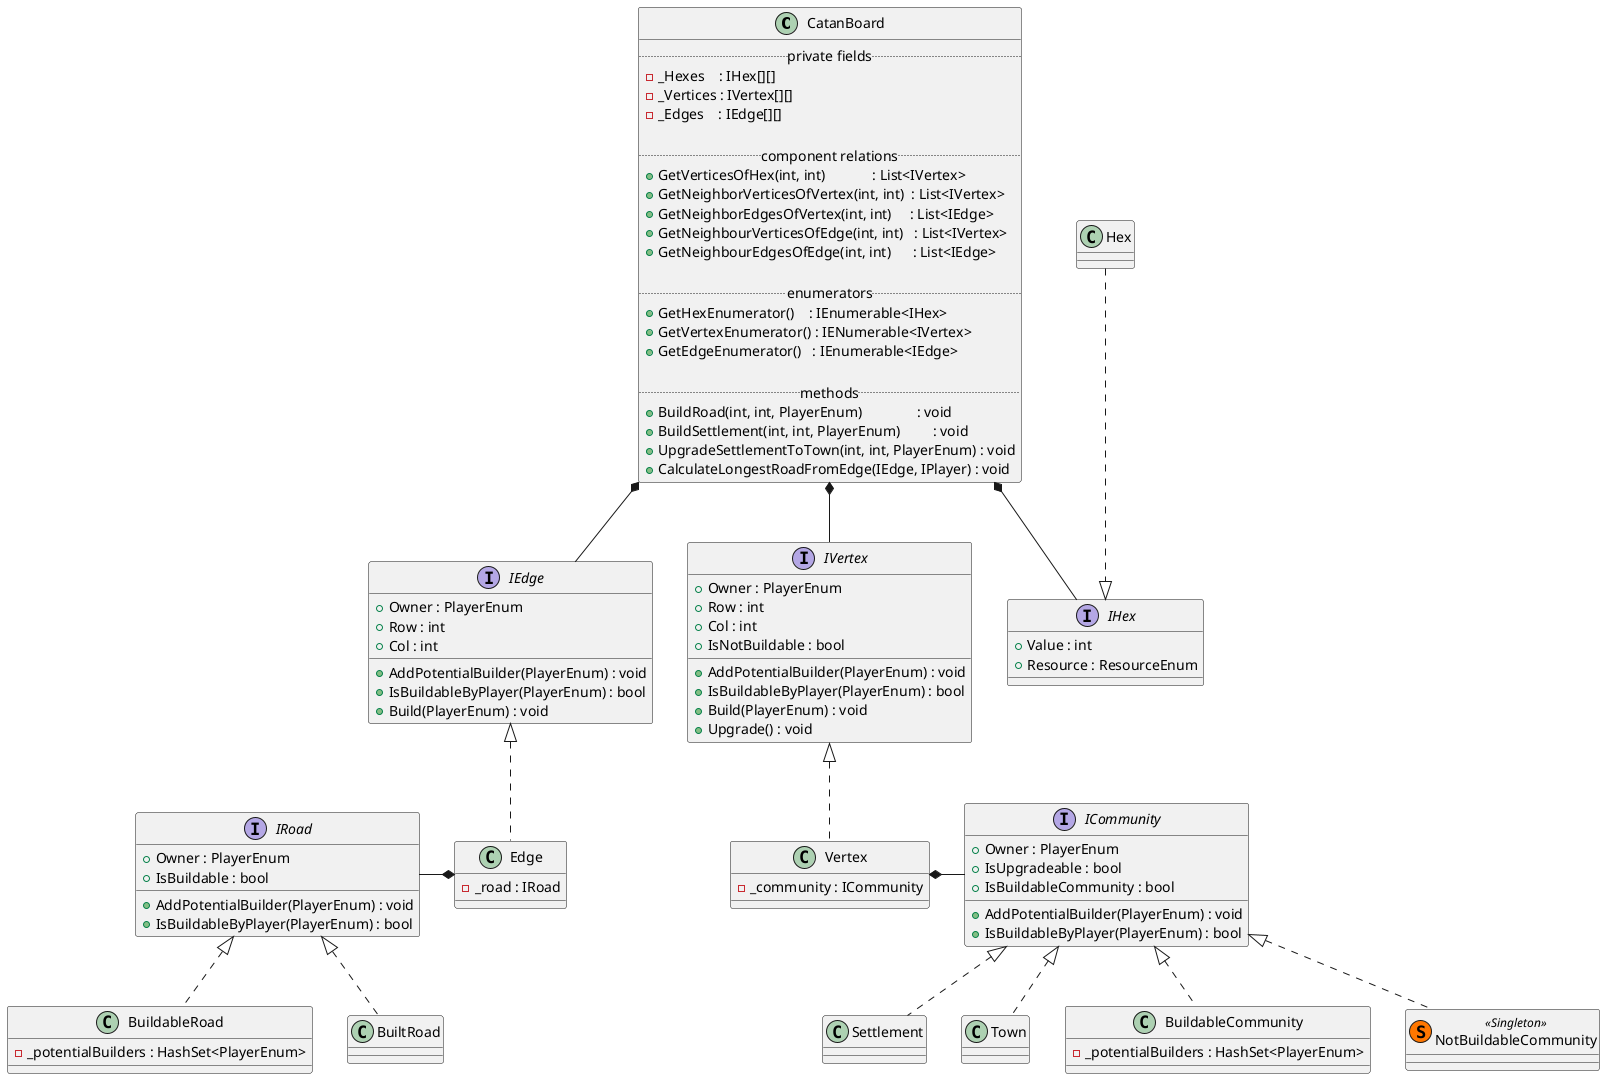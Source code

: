 @startuml
class CatanBoard {
    ..private fields..
	-_Hexes    : IHex[][]
    -_Vertices : IVertex[][]
    -_Edges    : IEdge[][]
    
	..component relations..
    +GetVerticesOfHex(int, int)             : List<IVertex>
    +GetNeighborVerticesOfVertex(int, int)  : List<IVertex>
    +GetNeighborEdgesOfVertex(int, int)     : List<IEdge>
    +GetNeighbourVerticesOfEdge(int, int)   : List<IVertex>
    +GetNeighbourEdgesOfEdge(int, int)      : List<IEdge>
    
	..enumerators..
    +GetHexEnumerator()    : IEnumerable<IHex>
    +GetVertexEnumerator() : IENumerable<IVertex>
    +GetEdgeEnumerator()   : IEnumerable<IEdge>

    ..methods..
    +BuildRoad(int, int, PlayerEnum)               : void
    +BuildSettlement(int, int, PlayerEnum)         : void
    +UpgradeSettlementToTown(int, int, PlayerEnum) : void
    +CalculateLongestRoadFromEdge(IEdge, IPlayer) : void
}

interface IVertex
{
    +Owner : PlayerEnum
    +Row : int
    +Col : int
    +AddPotentialBuilder(PlayerEnum) : void
    +IsBuildableByPlayer(PlayerEnum) : bool
    +IsNotBuildable : bool
    +Build(PlayerEnum) : void
    +Upgrade() : void
}

class Vertex implements IVertex{
    -_community : ICommunity
}

interface ICommunity{
    +Owner : PlayerEnum
    +AddPotentialBuilder(PlayerEnum) : void
    +IsBuildableByPlayer(PlayerEnum) : bool
    +IsUpgradeable : bool
    +IsBuildableCommunity : bool
}

Vertex *-right- ICommunity

class BuildableCommunity implements ICommunity
{
    -_potentialBuilders : HashSet<PlayerEnum>
}
class NotBuildableCommunity << (S,#FF7700) Singleton >> implements ICommunity
class Settlement implements ICommunity
class Town implements ICommunity

interface IEdge 
{
    +Owner : PlayerEnum
    +Row : int
    +Col : int
    +AddPotentialBuilder(PlayerEnum) : void
    +IsBuildableByPlayer(PlayerEnum) : bool
    +Build(PlayerEnum) : void
}

class Edge implements IEdge
{
    -_road : IRoad
}

interface IRoad
{
    +Owner : PlayerEnum
    +IsBuildable : bool
    +AddPotentialBuilder(PlayerEnum) : void
    +IsBuildableByPlayer(PlayerEnum) : bool
}
Edge *-left- IRoad

class BuildableRoad implements IRoad
{
    -_potentialBuilders : HashSet<PlayerEnum>
}

class BuiltRoad implements IRoad

interface IHex
{
    +Value : int
    +Resource : ResourceEnum
}

class Hex
{
    
}

Hex .down.|> IHex
CatanBoard *-- IVertex
CatanBoard *-- IEdge
CatanBoard *-- IHex

@enduml
